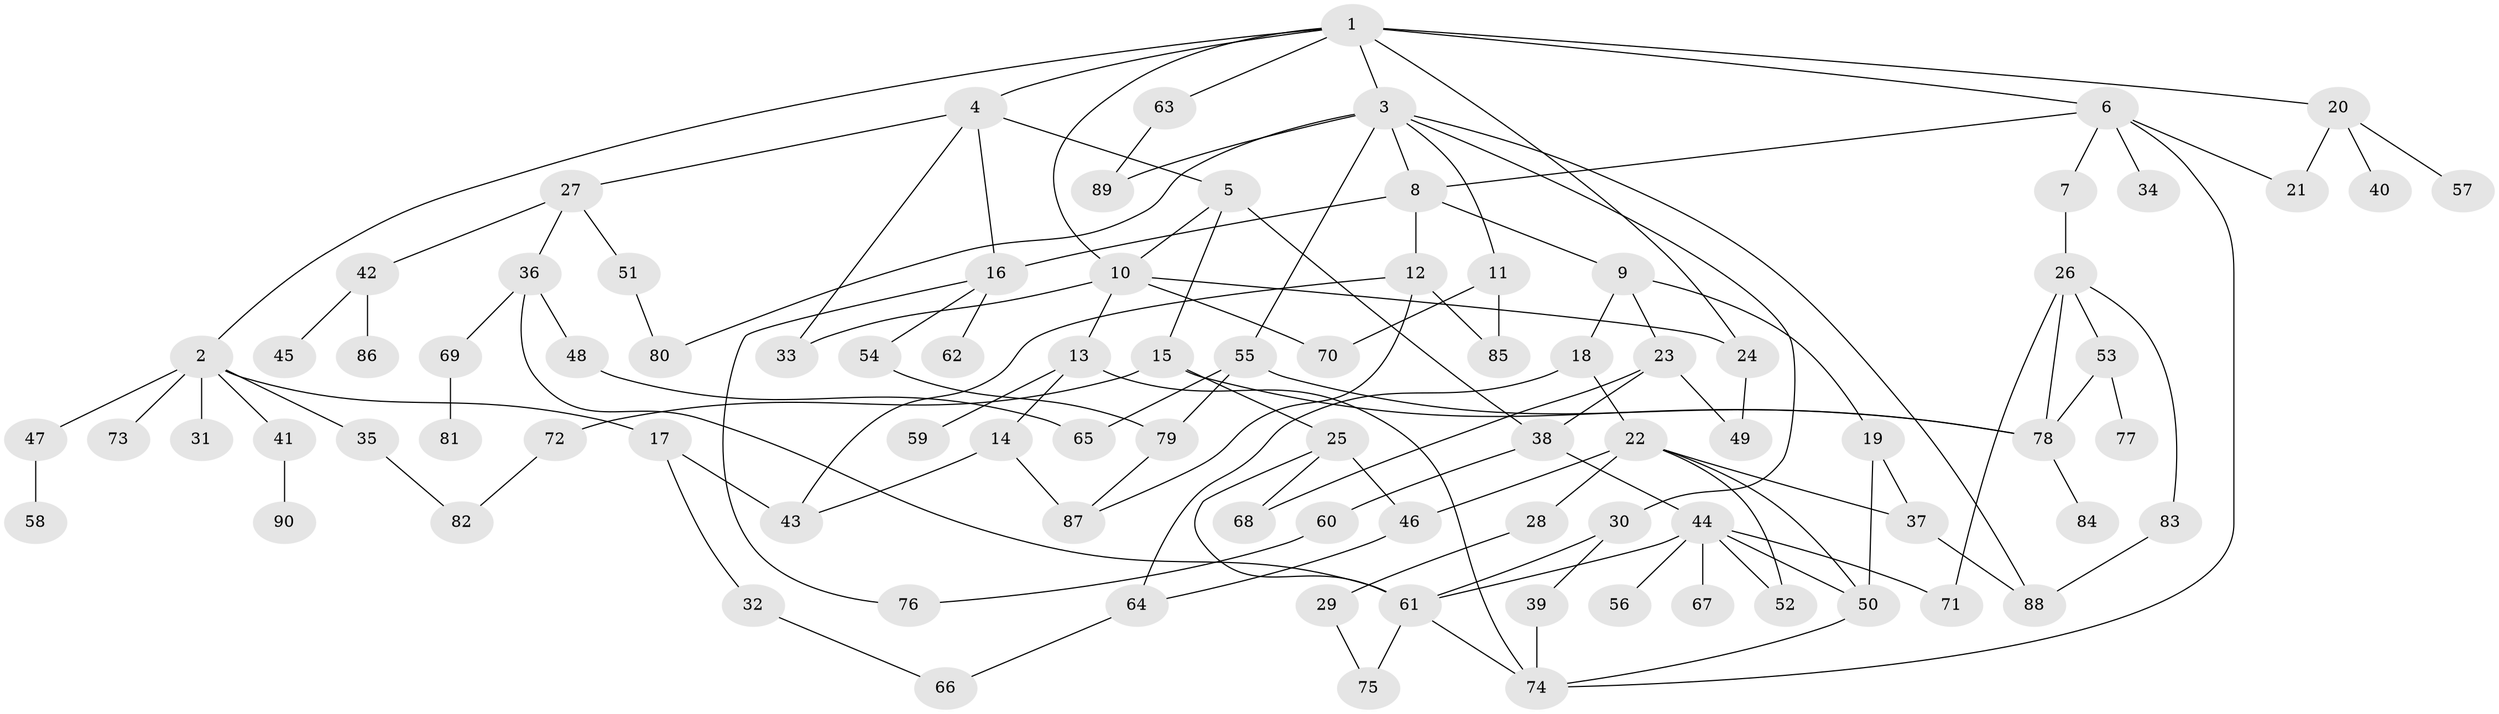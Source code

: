 // Generated by graph-tools (version 1.1) at 2025/34/03/09/25 02:34:04]
// undirected, 90 vertices, 131 edges
graph export_dot {
graph [start="1"]
  node [color=gray90,style=filled];
  1;
  2;
  3;
  4;
  5;
  6;
  7;
  8;
  9;
  10;
  11;
  12;
  13;
  14;
  15;
  16;
  17;
  18;
  19;
  20;
  21;
  22;
  23;
  24;
  25;
  26;
  27;
  28;
  29;
  30;
  31;
  32;
  33;
  34;
  35;
  36;
  37;
  38;
  39;
  40;
  41;
  42;
  43;
  44;
  45;
  46;
  47;
  48;
  49;
  50;
  51;
  52;
  53;
  54;
  55;
  56;
  57;
  58;
  59;
  60;
  61;
  62;
  63;
  64;
  65;
  66;
  67;
  68;
  69;
  70;
  71;
  72;
  73;
  74;
  75;
  76;
  77;
  78;
  79;
  80;
  81;
  82;
  83;
  84;
  85;
  86;
  87;
  88;
  89;
  90;
  1 -- 2;
  1 -- 3;
  1 -- 4;
  1 -- 6;
  1 -- 20;
  1 -- 24;
  1 -- 63;
  1 -- 10;
  2 -- 17;
  2 -- 31;
  2 -- 35;
  2 -- 41;
  2 -- 47;
  2 -- 73;
  3 -- 11;
  3 -- 30;
  3 -- 55;
  3 -- 80;
  3 -- 89;
  3 -- 8;
  3 -- 88;
  4 -- 5;
  4 -- 16;
  4 -- 27;
  4 -- 33;
  5 -- 10;
  5 -- 15;
  5 -- 38;
  6 -- 7;
  6 -- 8;
  6 -- 34;
  6 -- 21;
  6 -- 74;
  7 -- 26;
  8 -- 9;
  8 -- 12;
  8 -- 16;
  9 -- 18;
  9 -- 19;
  9 -- 23;
  10 -- 13;
  10 -- 33;
  10 -- 24;
  10 -- 70;
  11 -- 70;
  11 -- 85;
  12 -- 85;
  12 -- 87;
  12 -- 43;
  13 -- 14;
  13 -- 59;
  13 -- 74;
  14 -- 43;
  14 -- 87;
  15 -- 25;
  15 -- 72;
  15 -- 78;
  16 -- 54;
  16 -- 62;
  16 -- 76;
  17 -- 32;
  17 -- 43;
  18 -- 22;
  18 -- 64;
  19 -- 50;
  19 -- 37;
  20 -- 21;
  20 -- 40;
  20 -- 57;
  22 -- 28;
  22 -- 37;
  22 -- 46;
  22 -- 50;
  22 -- 52;
  23 -- 49;
  23 -- 68;
  23 -- 38;
  24 -- 49;
  25 -- 61;
  25 -- 68;
  25 -- 46;
  26 -- 53;
  26 -- 83;
  26 -- 71;
  26 -- 78;
  27 -- 36;
  27 -- 42;
  27 -- 51;
  28 -- 29;
  29 -- 75;
  30 -- 39;
  30 -- 61;
  32 -- 66;
  35 -- 82;
  36 -- 48;
  36 -- 69;
  36 -- 61;
  37 -- 88;
  38 -- 44;
  38 -- 60;
  39 -- 74;
  41 -- 90;
  42 -- 45;
  42 -- 86;
  44 -- 52;
  44 -- 56;
  44 -- 67;
  44 -- 71;
  44 -- 50;
  44 -- 61;
  46 -- 64;
  47 -- 58;
  48 -- 65;
  50 -- 74;
  51 -- 80;
  53 -- 77;
  53 -- 78;
  54 -- 79;
  55 -- 79;
  55 -- 78;
  55 -- 65;
  60 -- 76;
  61 -- 75;
  61 -- 74;
  63 -- 89;
  64 -- 66;
  69 -- 81;
  72 -- 82;
  78 -- 84;
  79 -- 87;
  83 -- 88;
}
